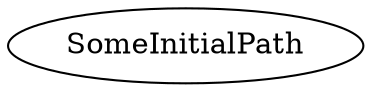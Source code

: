 digraph G {
	graph [bb="0,0,135.19,36"];
	node [label="\N"];
	"Some\Initial\Path"	 [height=0.5,
		pos="67.594,18",
		width=1.8776];
}
